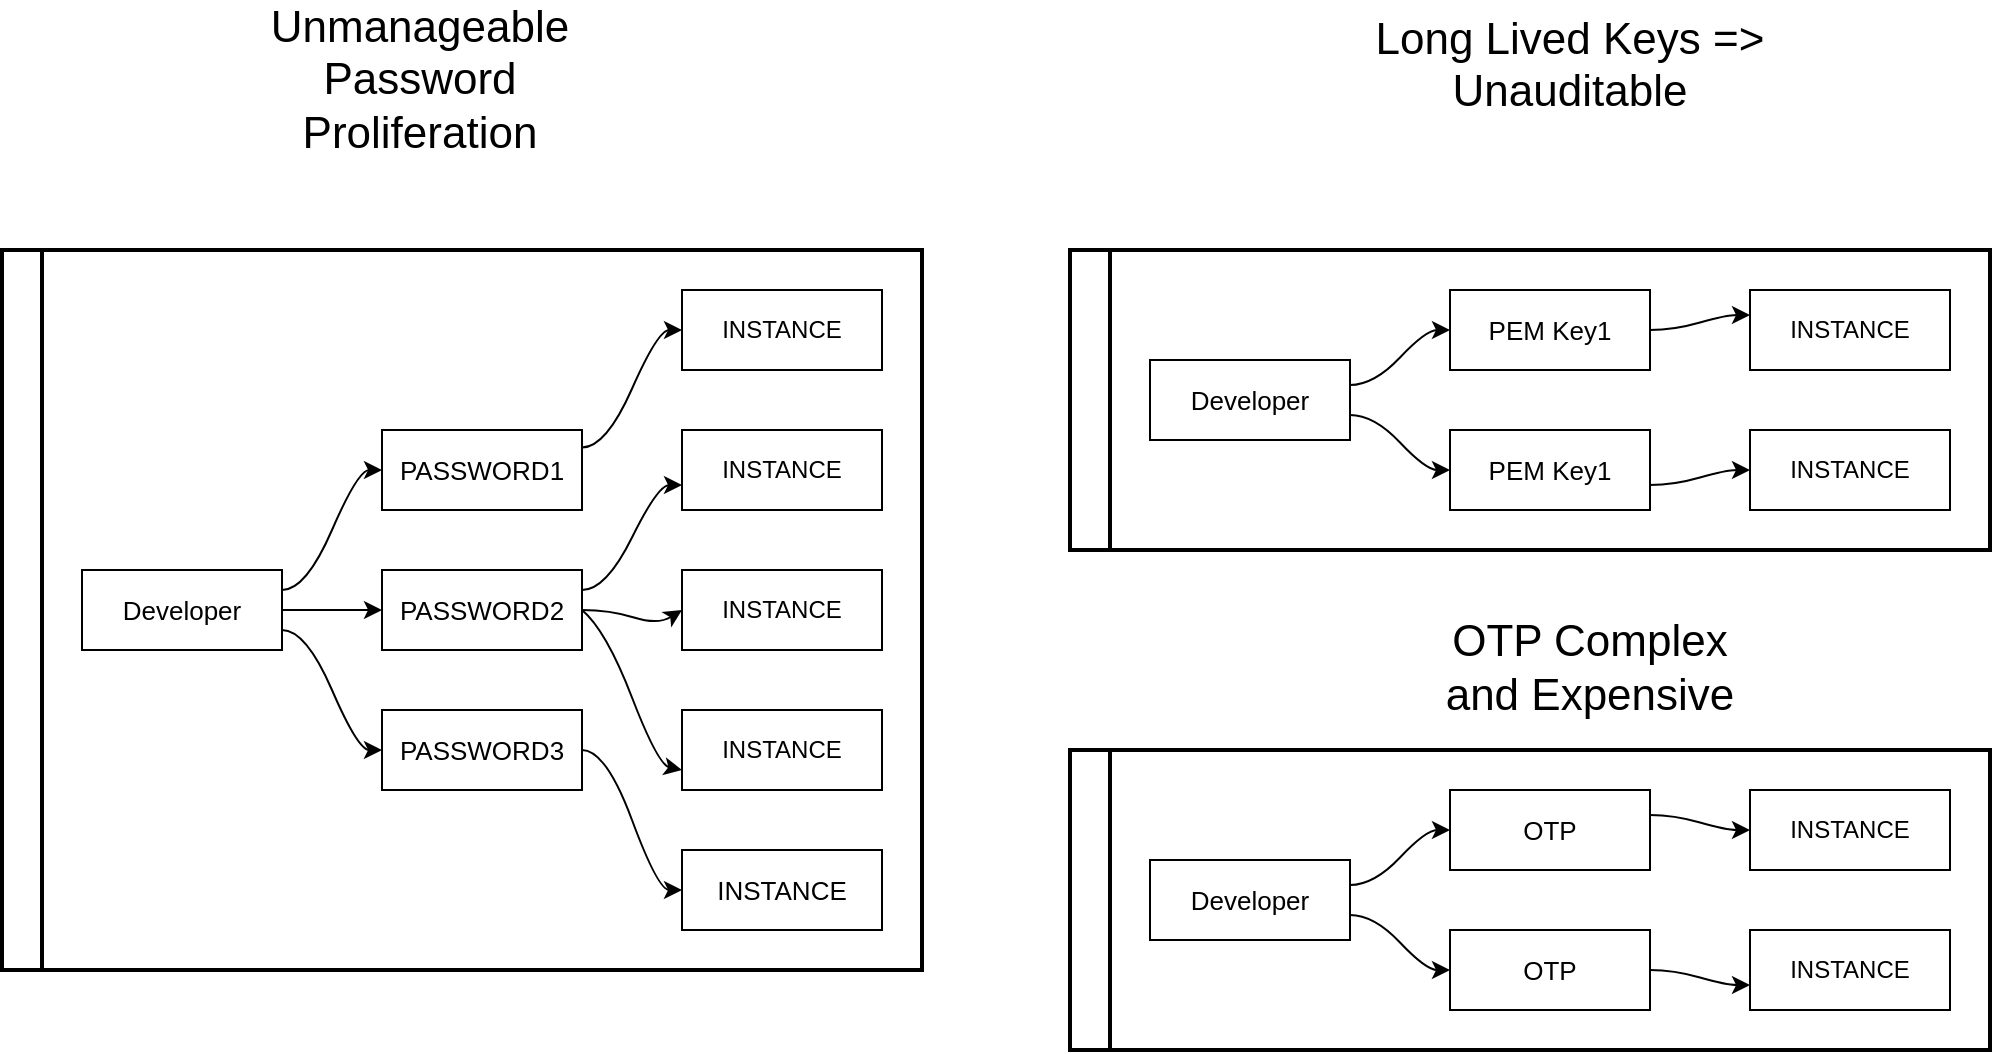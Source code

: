 <mxfile version="13.7.7" type="github">
  <diagram id="Ht1M8jgEwFfnCIfOTk4-" name="Page-1">
    <mxGraphModel dx="998" dy="620" grid="1" gridSize="10" guides="1" tooltips="1" connect="1" arrows="1" fold="1" page="1" pageScale="1" pageWidth="1400" pageHeight="850" background="none" math="0" shadow="0">
      <root>
        <mxCell id="0" />
        <mxCell id="1" parent="0" />
        <mxCell id="KA_GjHDQiJicOzFnKSso-96" value="&lt;div&gt;&lt;font style=&quot;font-size: 22px&quot;&gt;Unmanageable&lt;/font&gt;&lt;/div&gt;&lt;div&gt;&lt;font style=&quot;font-size: 22px&quot;&gt;Password Proliferation &lt;/font&gt;&lt;/div&gt;" style="text;html=1;strokeColor=none;fillColor=none;align=center;verticalAlign=middle;whiteSpace=wrap;rounded=0;" parent="1" vertex="1">
          <mxGeometry x="204" y="40" width="210" height="50" as="geometry" />
        </mxCell>
        <mxCell id="KA_GjHDQiJicOzFnKSso-97" value="&lt;div&gt;&lt;div&gt;&lt;font style=&quot;font-size: 22px&quot;&gt;Long Lived Keys =&amp;gt;&lt;br&gt;&lt;/font&gt;&lt;/div&gt;&lt;font style=&quot;font-size: 22px&quot;&gt;Unauditable&lt;/font&gt;&lt;/div&gt;&lt;div&gt;&lt;br&gt;&lt;/div&gt;" style="text;html=1;strokeColor=none;fillColor=none;align=center;verticalAlign=middle;whiteSpace=wrap;rounded=0;" parent="1" vertex="1">
          <mxGeometry x="704" y="40" width="360" height="50" as="geometry" />
        </mxCell>
        <mxCell id="KA_GjHDQiJicOzFnKSso-135" value="" style="swimlane;html=1;startSize=20;horizontal=0;childLayout=flowLayout;flowOrientation=west;resizable=0;interRankCellSpacing=50;containerType=tree;strokeColor=#000000;strokeWidth=2;" parent="1" vertex="1">
          <mxGeometry x="634" y="400" width="460" height="150" as="geometry" />
        </mxCell>
        <mxCell id="KA_GjHDQiJicOzFnKSso-136" value="Developer" style="whiteSpace=wrap;html=1;fontSize=13;" parent="KA_GjHDQiJicOzFnKSso-135" vertex="1">
          <mxGeometry x="40" y="55" width="100" height="40" as="geometry" />
        </mxCell>
        <mxCell id="KA_GjHDQiJicOzFnKSso-137" value="OTP" style="whiteSpace=wrap;html=1;fontSize=13;" parent="KA_GjHDQiJicOzFnKSso-135" vertex="1">
          <mxGeometry x="190" y="20" width="100" height="40" as="geometry" />
        </mxCell>
        <mxCell id="KA_GjHDQiJicOzFnKSso-138" value="" style="html=1;curved=1;noEdgeStyle=1;orthogonal=1;fontSize=13;" parent="KA_GjHDQiJicOzFnKSso-135" source="KA_GjHDQiJicOzFnKSso-136" target="KA_GjHDQiJicOzFnKSso-137" edge="1">
          <mxGeometry relative="1" as="geometry">
            <Array as="points">
              <mxPoint x="152" y="67.5" />
              <mxPoint x="178" y="40" />
            </Array>
          </mxGeometry>
        </mxCell>
        <mxCell id="KA_GjHDQiJicOzFnKSso-139" value="OTP" style="whiteSpace=wrap;html=1;fontSize=13;" parent="KA_GjHDQiJicOzFnKSso-135" vertex="1">
          <mxGeometry x="190" y="90" width="100" height="40" as="geometry" />
        </mxCell>
        <mxCell id="KA_GjHDQiJicOzFnKSso-140" value="" style="html=1;curved=1;noEdgeStyle=1;orthogonal=1;fontSize=13;" parent="KA_GjHDQiJicOzFnKSso-135" source="KA_GjHDQiJicOzFnKSso-136" target="KA_GjHDQiJicOzFnKSso-139" edge="1">
          <mxGeometry relative="1" as="geometry">
            <Array as="points">
              <mxPoint x="152" y="82.5" />
              <mxPoint x="178" y="110" />
            </Array>
          </mxGeometry>
        </mxCell>
        <mxCell id="KA_GjHDQiJicOzFnKSso-141" value="INSTANCE" style="whiteSpace=wrap;html=1;" parent="KA_GjHDQiJicOzFnKSso-135" vertex="1">
          <mxGeometry x="340" y="90" width="100" height="40" as="geometry" />
        </mxCell>
        <mxCell id="KA_GjHDQiJicOzFnKSso-142" value="" style="html=1;curved=1;noEdgeStyle=1;orthogonal=1;strokeColor=none;fontSize=13;" parent="KA_GjHDQiJicOzFnKSso-135" source="KA_GjHDQiJicOzFnKSso-137" target="KA_GjHDQiJicOzFnKSso-141" edge="1">
          <mxGeometry relative="1" as="geometry">
            <Array as="points">
              <mxPoint x="302" y="47.5" />
              <mxPoint x="328" y="102.5" />
            </Array>
          </mxGeometry>
        </mxCell>
        <mxCell id="KA_GjHDQiJicOzFnKSso-143" value="" style="html=1;curved=1;noEdgeStyle=1;orthogonal=1;fontSize=13;" parent="KA_GjHDQiJicOzFnKSso-135" source="KA_GjHDQiJicOzFnKSso-139" target="KA_GjHDQiJicOzFnKSso-141" edge="1">
          <mxGeometry relative="1" as="geometry">
            <Array as="points">
              <mxPoint x="302" y="110" />
              <mxPoint x="328" y="117.5" />
            </Array>
          </mxGeometry>
        </mxCell>
        <mxCell id="KA_GjHDQiJicOzFnKSso-144" value="INSTANCE" style="whiteSpace=wrap;html=1;" parent="KA_GjHDQiJicOzFnKSso-135" vertex="1">
          <mxGeometry x="340" y="20" width="100" height="40" as="geometry" />
        </mxCell>
        <mxCell id="KA_GjHDQiJicOzFnKSso-145" value="" style="html=1;curved=1;noEdgeStyle=1;orthogonal=1;fontSize=13;" parent="KA_GjHDQiJicOzFnKSso-135" source="KA_GjHDQiJicOzFnKSso-137" target="KA_GjHDQiJicOzFnKSso-144" edge="1">
          <mxGeometry relative="1" as="geometry">
            <mxPoint x="810" y="300" as="sourcePoint" />
            <mxPoint x="860" y="327.5" as="targetPoint" />
            <Array as="points">
              <mxPoint x="302" y="32.5" />
              <mxPoint x="328" y="40" />
            </Array>
          </mxGeometry>
        </mxCell>
        <mxCell id="KA_GjHDQiJicOzFnKSso-146" value="&lt;div&gt;&lt;font style=&quot;font-size: 22px&quot;&gt;OTP Complex&lt;/font&gt;&lt;/div&gt;&lt;div&gt;&lt;font style=&quot;font-size: 22px&quot;&gt;and Expensive&lt;/font&gt;&lt;/div&gt; " style="text;html=1;strokeColor=none;fillColor=none;align=center;verticalAlign=middle;whiteSpace=wrap;rounded=0;" parent="1" vertex="1">
          <mxGeometry x="734" y="334" width="320" height="50" as="geometry" />
        </mxCell>
        <mxCell id="KA_GjHDQiJicOzFnKSso-147" value="" style="swimlane;html=1;startSize=20;horizontal=0;childLayout=flowLayout;flowOrientation=west;resizable=0;interRankCellSpacing=50;containerType=tree;strokeColor=#000000;strokeWidth=2;" parent="1" vertex="1">
          <mxGeometry x="634" y="150" width="460" height="150" as="geometry" />
        </mxCell>
        <mxCell id="KA_GjHDQiJicOzFnKSso-148" value="Developer" style="whiteSpace=wrap;html=1;fontSize=13;" parent="KA_GjHDQiJicOzFnKSso-147" vertex="1">
          <mxGeometry x="40" y="55" width="100" height="40" as="geometry" />
        </mxCell>
        <mxCell id="KA_GjHDQiJicOzFnKSso-149" value="PEM Key1" style="whiteSpace=wrap;html=1;fontSize=13;" parent="KA_GjHDQiJicOzFnKSso-147" vertex="1">
          <mxGeometry x="190" y="90" width="100" height="40" as="geometry" />
        </mxCell>
        <mxCell id="KA_GjHDQiJicOzFnKSso-150" value="" style="html=1;curved=1;noEdgeStyle=1;orthogonal=1;fontSize=13;" parent="KA_GjHDQiJicOzFnKSso-147" source="KA_GjHDQiJicOzFnKSso-148" target="KA_GjHDQiJicOzFnKSso-149" edge="1">
          <mxGeometry relative="1" as="geometry">
            <Array as="points">
              <mxPoint x="152" y="82.5" />
              <mxPoint x="178" y="110" />
            </Array>
          </mxGeometry>
        </mxCell>
        <mxCell id="KA_GjHDQiJicOzFnKSso-151" value="PEM Key1" style="whiteSpace=wrap;html=1;fontSize=13;" parent="KA_GjHDQiJicOzFnKSso-147" vertex="1">
          <mxGeometry x="190" y="20" width="100" height="40" as="geometry" />
        </mxCell>
        <mxCell id="KA_GjHDQiJicOzFnKSso-152" value="" style="html=1;curved=1;noEdgeStyle=1;orthogonal=1;fontSize=13;" parent="KA_GjHDQiJicOzFnKSso-147" source="KA_GjHDQiJicOzFnKSso-148" target="KA_GjHDQiJicOzFnKSso-151" edge="1">
          <mxGeometry relative="1" as="geometry">
            <Array as="points">
              <mxPoint x="152" y="67.5" />
              <mxPoint x="178" y="40" />
            </Array>
          </mxGeometry>
        </mxCell>
        <mxCell id="KA_GjHDQiJicOzFnKSso-153" value="INSTANCE" style="whiteSpace=wrap;html=1;" parent="KA_GjHDQiJicOzFnKSso-147" vertex="1">
          <mxGeometry x="340" y="20" width="100" height="40" as="geometry" />
        </mxCell>
        <mxCell id="KA_GjHDQiJicOzFnKSso-154" value="" style="html=1;curved=1;noEdgeStyle=1;orthogonal=1;strokeColor=none;fontSize=13;" parent="KA_GjHDQiJicOzFnKSso-147" source="KA_GjHDQiJicOzFnKSso-149" target="KA_GjHDQiJicOzFnKSso-153" edge="1">
          <mxGeometry relative="1" as="geometry">
            <Array as="points">
              <mxPoint x="302" y="102.5" />
              <mxPoint x="328" y="47.5" />
            </Array>
          </mxGeometry>
        </mxCell>
        <mxCell id="KA_GjHDQiJicOzFnKSso-155" value="" style="html=1;curved=1;noEdgeStyle=1;orthogonal=1;fontSize=13;" parent="KA_GjHDQiJicOzFnKSso-147" source="KA_GjHDQiJicOzFnKSso-151" target="KA_GjHDQiJicOzFnKSso-153" edge="1">
          <mxGeometry relative="1" as="geometry">
            <Array as="points">
              <mxPoint x="302" y="40" />
              <mxPoint x="328" y="32.5" />
            </Array>
          </mxGeometry>
        </mxCell>
        <mxCell id="KA_GjHDQiJicOzFnKSso-156" value="INSTANCE" style="whiteSpace=wrap;html=1;" parent="KA_GjHDQiJicOzFnKSso-147" vertex="1">
          <mxGeometry x="340" y="90" width="100" height="40" as="geometry" />
        </mxCell>
        <mxCell id="KA_GjHDQiJicOzFnKSso-157" value="" style="html=1;curved=1;noEdgeStyle=1;orthogonal=1;fontSize=13;" parent="KA_GjHDQiJicOzFnKSso-147" source="KA_GjHDQiJicOzFnKSso-149" target="KA_GjHDQiJicOzFnKSso-156" edge="1">
          <mxGeometry relative="1" as="geometry">
            <mxPoint x="970" y="380" as="sourcePoint" />
            <mxPoint x="1020" y="407.5" as="targetPoint" />
            <Array as="points">
              <mxPoint x="302" y="117.5" />
              <mxPoint x="328" y="110" />
            </Array>
          </mxGeometry>
        </mxCell>
        <mxCell id="Ncn3R2jLvJK-lF08CTSO-1" value="" style="swimlane;html=1;startSize=20;horizontal=0;childLayout=flowLayout;flowOrientation=west;resizable=0;interRankCellSpacing=50;containerType=tree;strokeColor=#000000;strokeWidth=2;" parent="1" vertex="1">
          <mxGeometry x="100" y="150" width="460" height="360" as="geometry" />
        </mxCell>
        <mxCell id="Ncn3R2jLvJK-lF08CTSO-2" value="Developer" style="whiteSpace=wrap;html=1;fontSize=13;" parent="Ncn3R2jLvJK-lF08CTSO-1" vertex="1">
          <mxGeometry x="40" y="160" width="100" height="40" as="geometry" />
        </mxCell>
        <mxCell id="Ncn3R2jLvJK-lF08CTSO-3" value="PASSWORD1" style="whiteSpace=wrap;html=1;fontSize=13;" parent="Ncn3R2jLvJK-lF08CTSO-1" vertex="1">
          <mxGeometry x="190" y="90" width="100" height="40" as="geometry" />
        </mxCell>
        <mxCell id="Ncn3R2jLvJK-lF08CTSO-4" value="" style="html=1;curved=1;noEdgeStyle=1;orthogonal=1;fontSize=13;" parent="Ncn3R2jLvJK-lF08CTSO-1" source="Ncn3R2jLvJK-lF08CTSO-2" target="Ncn3R2jLvJK-lF08CTSO-3" edge="1">
          <mxGeometry relative="1" as="geometry">
            <Array as="points">
              <mxPoint x="152" y="170" />
              <mxPoint x="178" y="110" />
            </Array>
          </mxGeometry>
        </mxCell>
        <mxCell id="Ncn3R2jLvJK-lF08CTSO-5" value="PASSWORD2" style="whiteSpace=wrap;html=1;fontSize=13;" parent="Ncn3R2jLvJK-lF08CTSO-1" vertex="1">
          <mxGeometry x="190" y="160" width="100" height="40" as="geometry" />
        </mxCell>
        <mxCell id="Ncn3R2jLvJK-lF08CTSO-6" value="" style="html=1;curved=1;noEdgeStyle=1;orthogonal=1;fontSize=13;" parent="Ncn3R2jLvJK-lF08CTSO-1" source="Ncn3R2jLvJK-lF08CTSO-2" target="Ncn3R2jLvJK-lF08CTSO-5" edge="1">
          <mxGeometry relative="1" as="geometry">
            <Array as="points">
              <mxPoint x="154" y="180" />
              <mxPoint x="178" y="180" />
            </Array>
          </mxGeometry>
        </mxCell>
        <mxCell id="Ncn3R2jLvJK-lF08CTSO-7" value="INSTANCE" style="whiteSpace=wrap;html=1;" parent="Ncn3R2jLvJK-lF08CTSO-1" vertex="1">
          <mxGeometry x="340" y="90" width="100" height="40" as="geometry" />
        </mxCell>
        <mxCell id="Ncn3R2jLvJK-lF08CTSO-8" value="" style="html=1;curved=1;noEdgeStyle=1;orthogonal=1;strokeColor=none;fontSize=13;" parent="Ncn3R2jLvJK-lF08CTSO-1" source="Ncn3R2jLvJK-lF08CTSO-3" target="Ncn3R2jLvJK-lF08CTSO-7" edge="1">
          <mxGeometry relative="1" as="geometry">
            <Array as="points">
              <mxPoint x="304" y="106.25" />
              <mxPoint x="328" y="102.5" />
            </Array>
          </mxGeometry>
        </mxCell>
        <mxCell id="Ncn3R2jLvJK-lF08CTSO-9" value="" style="html=1;curved=1;noEdgeStyle=1;orthogonal=1;fontSize=13;" parent="Ncn3R2jLvJK-lF08CTSO-1" source="Ncn3R2jLvJK-lF08CTSO-5" target="Ncn3R2jLvJK-lF08CTSO-7" edge="1">
          <mxGeometry relative="1" as="geometry">
            <Array as="points">
              <mxPoint x="302" y="170" />
              <mxPoint x="328" y="117.5" />
            </Array>
          </mxGeometry>
        </mxCell>
        <mxCell id="Ncn3R2jLvJK-lF08CTSO-10" value="INSTANCE" style="whiteSpace=wrap;html=1;" parent="Ncn3R2jLvJK-lF08CTSO-1" vertex="1">
          <mxGeometry x="340" y="20" width="100" height="40" as="geometry" />
        </mxCell>
        <mxCell id="Ncn3R2jLvJK-lF08CTSO-11" value="" style="html=1;curved=1;noEdgeStyle=1;orthogonal=1;fontSize=13;" parent="Ncn3R2jLvJK-lF08CTSO-1" source="Ncn3R2jLvJK-lF08CTSO-3" target="Ncn3R2jLvJK-lF08CTSO-10" edge="1">
          <mxGeometry relative="1" as="geometry">
            <mxPoint x="1530" y="630" as="sourcePoint" />
            <mxPoint x="1580" y="657.5" as="targetPoint" />
            <Array as="points">
              <mxPoint x="302" y="98.75" />
              <mxPoint x="328" y="40" />
            </Array>
          </mxGeometry>
        </mxCell>
        <mxCell id="Ncn3R2jLvJK-lF08CTSO-12" value="" style="html=1;curved=1;noEdgeStyle=1;orthogonal=1;fontSize=13;" parent="Ncn3R2jLvJK-lF08CTSO-1" source="Ncn3R2jLvJK-lF08CTSO-2" target="Ncn3R2jLvJK-lF08CTSO-13" edge="1">
          <mxGeometry relative="1" as="geometry">
            <Array as="points">
              <mxPoint x="152" y="190" />
              <mxPoint x="178" y="250" />
            </Array>
            <mxPoint x="760" y="532.5" as="sourcePoint" />
          </mxGeometry>
        </mxCell>
        <mxCell id="Ncn3R2jLvJK-lF08CTSO-13" value="PASSWORD3" style="whiteSpace=wrap;html=1;fontSize=13;" parent="Ncn3R2jLvJK-lF08CTSO-1" vertex="1">
          <mxGeometry x="190" y="230" width="100" height="40" as="geometry" />
        </mxCell>
        <mxCell id="Ncn3R2jLvJK-lF08CTSO-14" value="" style="html=1;curved=1;noEdgeStyle=1;orthogonal=1;fontSize=13;" parent="Ncn3R2jLvJK-lF08CTSO-1" source="Ncn3R2jLvJK-lF08CTSO-13" target="Ncn3R2jLvJK-lF08CTSO-15" edge="1">
          <mxGeometry relative="1" as="geometry">
            <Array as="points">
              <mxPoint x="302" y="250" />
              <mxPoint x="328" y="320" />
            </Array>
            <mxPoint x="720" y="550" as="sourcePoint" />
          </mxGeometry>
        </mxCell>
        <mxCell id="Ncn3R2jLvJK-lF08CTSO-15" value="INSTANCE" style="whiteSpace=wrap;html=1;fontSize=13;" parent="Ncn3R2jLvJK-lF08CTSO-1" vertex="1">
          <mxGeometry x="340" y="300" width="100" height="40" as="geometry" />
        </mxCell>
        <mxCell id="Ncn3R2jLvJK-lF08CTSO-16" value="" style="html=1;curved=1;noEdgeStyle=1;orthogonal=1;strokeColor=none;fontSize=13;" parent="Ncn3R2jLvJK-lF08CTSO-1" source="Ncn3R2jLvJK-lF08CTSO-3" target="Ncn3R2jLvJK-lF08CTSO-17" edge="1">
          <mxGeometry relative="1" as="geometry">
            <Array as="points">
              <mxPoint x="304" y="113.75" />
              <mxPoint x="328" y="172.5" />
            </Array>
            <mxPoint x="830" y="457.5" as="sourcePoint" />
          </mxGeometry>
        </mxCell>
        <mxCell id="Ncn3R2jLvJK-lF08CTSO-17" value="INSTANCE" style="whiteSpace=wrap;html=1;" parent="Ncn3R2jLvJK-lF08CTSO-1" vertex="1">
          <mxGeometry x="340" y="160" width="100" height="40" as="geometry" />
        </mxCell>
        <mxCell id="Ncn3R2jLvJK-lF08CTSO-18" value="" style="html=1;curved=1;noEdgeStyle=1;orthogonal=1;strokeColor=none;fontSize=13;" parent="Ncn3R2jLvJK-lF08CTSO-1" source="Ncn3R2jLvJK-lF08CTSO-3" target="Ncn3R2jLvJK-lF08CTSO-19" edge="1">
          <mxGeometry relative="1" as="geometry">
            <Array as="points">
              <mxPoint x="302" y="121.25" />
              <mxPoint x="328" y="242.5" />
            </Array>
            <mxPoint x="790" y="475" as="sourcePoint" />
          </mxGeometry>
        </mxCell>
        <mxCell id="Ncn3R2jLvJK-lF08CTSO-19" value="INSTANCE" style="whiteSpace=wrap;html=1;" parent="Ncn3R2jLvJK-lF08CTSO-1" vertex="1">
          <mxGeometry x="340" y="230" width="100" height="40" as="geometry" />
        </mxCell>
        <mxCell id="Ncn3R2jLvJK-lF08CTSO-22" value="" style="html=1;curved=1;noEdgeStyle=1;orthogonal=1;fontSize=13;exitX=1;exitY=0.5;exitDx=0;exitDy=0;entryX=0;entryY=0.75;entryDx=0;entryDy=0;" parent="Ncn3R2jLvJK-lF08CTSO-1" source="Ncn3R2jLvJK-lF08CTSO-5" target="Ncn3R2jLvJK-lF08CTSO-19" edge="1">
          <mxGeometry relative="1" as="geometry">
            <Array as="points">
              <mxPoint x="302" y="190" />
              <mxPoint x="328" y="257.5" />
            </Array>
            <mxPoint x="760" y="560" as="sourcePoint" />
            <mxPoint x="810" y="637.5" as="targetPoint" />
          </mxGeometry>
        </mxCell>
        <mxCell id="Ncn3R2jLvJK-lF08CTSO-23" value="" style="html=1;curved=1;noEdgeStyle=1;orthogonal=1;fontSize=13;exitX=1;exitY=0.5;exitDx=0;exitDy=0;entryX=0;entryY=0.5;entryDx=0;entryDy=0;" parent="Ncn3R2jLvJK-lF08CTSO-1" source="Ncn3R2jLvJK-lF08CTSO-5" target="Ncn3R2jLvJK-lF08CTSO-17" edge="1">
          <mxGeometry relative="1" as="geometry">
            <Array as="points">
              <mxPoint x="304" y="180" />
              <mxPoint x="328" y="187.5" />
            </Array>
            <mxPoint x="600" y="472.5" as="sourcePoint" />
            <mxPoint x="650" y="487.5" as="targetPoint" />
          </mxGeometry>
        </mxCell>
      </root>
    </mxGraphModel>
  </diagram>
</mxfile>
